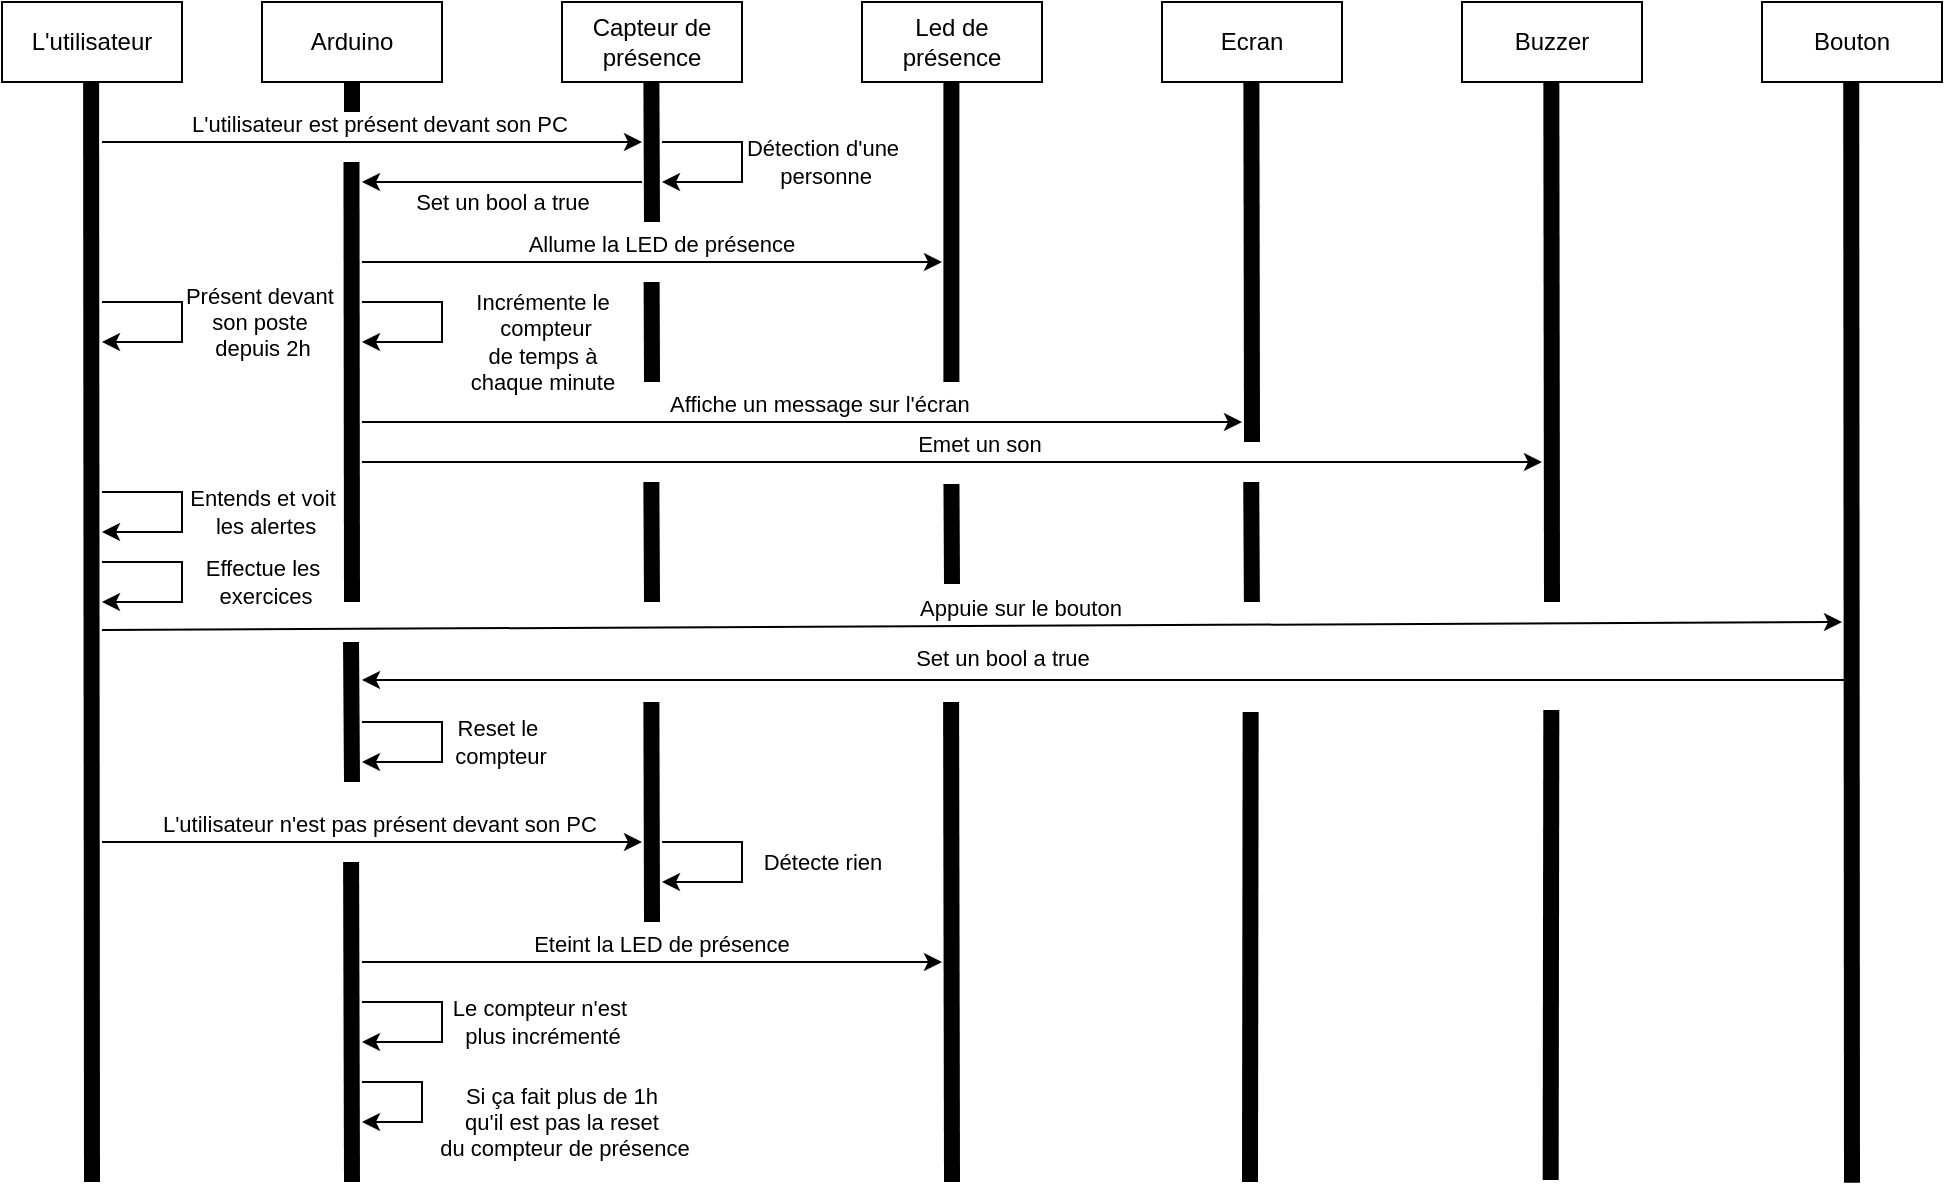 <mxfile version="24.2.2" type="device">
  <diagram name="Page-1" id="ehp1S7p48Pw-qOuWigHm">
    <mxGraphModel dx="339" dy="180" grid="1" gridSize="10" guides="1" tooltips="1" connect="1" arrows="1" fold="1" page="1" pageScale="1" pageWidth="827" pageHeight="1169" math="0" shadow="0">
      <root>
        <mxCell id="0" />
        <mxCell id="1" parent="0" />
        <mxCell id="cSHqTToQVPdy5prfZ8Ap-1" value="Arduino" style="rounded=0;whiteSpace=wrap;html=1;" vertex="1" parent="1">
          <mxGeometry x="170" y="50" width="90" height="40" as="geometry" />
        </mxCell>
        <mxCell id="cSHqTToQVPdy5prfZ8Ap-2" value="Capteur de présence" style="rounded=0;whiteSpace=wrap;html=1;" vertex="1" parent="1">
          <mxGeometry x="320" y="50" width="90" height="40" as="geometry" />
        </mxCell>
        <mxCell id="cSHqTToQVPdy5prfZ8Ap-3" value="Led de présence" style="rounded=0;whiteSpace=wrap;html=1;" vertex="1" parent="1">
          <mxGeometry x="470" y="50" width="90" height="40" as="geometry" />
        </mxCell>
        <mxCell id="cSHqTToQVPdy5prfZ8Ap-4" value="Ecran" style="rounded=0;whiteSpace=wrap;html=1;" vertex="1" parent="1">
          <mxGeometry x="620" y="50" width="90" height="40" as="geometry" />
        </mxCell>
        <mxCell id="cSHqTToQVPdy5prfZ8Ap-7" value="" style="endArrow=none;html=1;rounded=0;strokeWidth=8;entryX=0.5;entryY=1;entryDx=0;entryDy=0;" edge="1" parent="1" target="cSHqTToQVPdy5prfZ8Ap-1">
          <mxGeometry width="50" height="50" relative="1" as="geometry">
            <mxPoint x="215" y="110" as="sourcePoint" />
            <mxPoint x="430" y="120" as="targetPoint" />
          </mxGeometry>
        </mxCell>
        <mxCell id="cSHqTToQVPdy5prfZ8Ap-8" value="" style="endArrow=none;html=1;rounded=0;strokeWidth=8;entryX=0.5;entryY=1;entryDx=0;entryDy=0;" edge="1" parent="1">
          <mxGeometry width="50" height="50" relative="1" as="geometry">
            <mxPoint x="365" y="160" as="sourcePoint" />
            <mxPoint x="364.7" y="90" as="targetPoint" />
          </mxGeometry>
        </mxCell>
        <mxCell id="cSHqTToQVPdy5prfZ8Ap-9" value="" style="endArrow=none;html=1;rounded=0;strokeWidth=8;entryX=0.5;entryY=1;entryDx=0;entryDy=0;" edge="1" parent="1">
          <mxGeometry width="50" height="50" relative="1" as="geometry">
            <mxPoint x="514.7" y="240" as="sourcePoint" />
            <mxPoint x="514.7" y="90" as="targetPoint" />
          </mxGeometry>
        </mxCell>
        <mxCell id="cSHqTToQVPdy5prfZ8Ap-10" value="" style="endArrow=none;html=1;rounded=0;strokeWidth=8;entryX=0.5;entryY=1;entryDx=0;entryDy=0;" edge="1" parent="1">
          <mxGeometry width="50" height="50" relative="1" as="geometry">
            <mxPoint x="665" y="270" as="sourcePoint" />
            <mxPoint x="664.7" y="90" as="targetPoint" />
          </mxGeometry>
        </mxCell>
        <mxCell id="cSHqTToQVPdy5prfZ8Ap-12" value="" style="endArrow=classic;html=1;rounded=0;" edge="1" parent="1">
          <mxGeometry width="50" height="50" relative="1" as="geometry">
            <mxPoint x="90" y="120" as="sourcePoint" />
            <mxPoint x="360" y="120" as="targetPoint" />
          </mxGeometry>
        </mxCell>
        <mxCell id="cSHqTToQVPdy5prfZ8Ap-15" value="L&#39;utilisateur est présent devant son PC&amp;nbsp;" style="edgeLabel;html=1;align=center;verticalAlign=middle;resizable=0;points=[];" vertex="1" connectable="0" parent="cSHqTToQVPdy5prfZ8Ap-12">
          <mxGeometry x="0.064" y="3" relative="1" as="geometry">
            <mxPoint x="-4" y="-6" as="offset" />
          </mxGeometry>
        </mxCell>
        <mxCell id="cSHqTToQVPdy5prfZ8Ap-14" value="" style="endArrow=classic;html=1;rounded=0;" edge="1" parent="1">
          <mxGeometry width="50" height="50" relative="1" as="geometry">
            <mxPoint x="370" y="120" as="sourcePoint" />
            <mxPoint x="370" y="140" as="targetPoint" />
            <Array as="points">
              <mxPoint x="410" y="120" />
              <mxPoint x="410" y="140" />
            </Array>
          </mxGeometry>
        </mxCell>
        <mxCell id="cSHqTToQVPdy5prfZ8Ap-16" value="Détection d&#39;une&lt;div&gt;&amp;nbsp;personne&lt;/div&gt;" style="edgeLabel;html=1;align=center;verticalAlign=middle;resizable=0;points=[];" vertex="1" connectable="0" parent="cSHqTToQVPdy5prfZ8Ap-14">
          <mxGeometry x="-0.438" y="2" relative="1" as="geometry">
            <mxPoint x="52" y="12" as="offset" />
          </mxGeometry>
        </mxCell>
        <mxCell id="cSHqTToQVPdy5prfZ8Ap-17" value="" style="endArrow=classic;html=1;rounded=0;" edge="1" parent="1">
          <mxGeometry width="50" height="50" relative="1" as="geometry">
            <mxPoint x="360" y="140" as="sourcePoint" />
            <mxPoint x="220" y="140" as="targetPoint" />
          </mxGeometry>
        </mxCell>
        <mxCell id="cSHqTToQVPdy5prfZ8Ap-18" value="Set un bool a true" style="edgeLabel;html=1;align=center;verticalAlign=middle;resizable=0;points=[];" vertex="1" connectable="0" parent="cSHqTToQVPdy5prfZ8Ap-17">
          <mxGeometry x="-0.324" y="1" relative="1" as="geometry">
            <mxPoint x="-23" y="9" as="offset" />
          </mxGeometry>
        </mxCell>
        <mxCell id="cSHqTToQVPdy5prfZ8Ap-19" value="" style="endArrow=classic;html=1;rounded=0;" edge="1" parent="1">
          <mxGeometry width="50" height="50" relative="1" as="geometry">
            <mxPoint x="220" y="180" as="sourcePoint" />
            <mxPoint x="510" y="180" as="targetPoint" />
          </mxGeometry>
        </mxCell>
        <mxCell id="cSHqTToQVPdy5prfZ8Ap-20" value="Allume la LED de présence&amp;nbsp;" style="edgeLabel;html=1;align=center;verticalAlign=middle;resizable=0;points=[];" vertex="1" connectable="0" parent="cSHqTToQVPdy5prfZ8Ap-19">
          <mxGeometry x="0.064" y="3" relative="1" as="geometry">
            <mxPoint x="-4" y="-6" as="offset" />
          </mxGeometry>
        </mxCell>
        <mxCell id="cSHqTToQVPdy5prfZ8Ap-23" value="" style="endArrow=none;html=1;rounded=0;strokeWidth=8;entryX=0.5;entryY=1;entryDx=0;entryDy=0;" edge="1" parent="1">
          <mxGeometry width="50" height="50" relative="1" as="geometry">
            <mxPoint x="365" y="240" as="sourcePoint" />
            <mxPoint x="364.82" y="190" as="targetPoint" />
          </mxGeometry>
        </mxCell>
        <mxCell id="cSHqTToQVPdy5prfZ8Ap-41" value="L&#39;utilisateur" style="rounded=0;whiteSpace=wrap;html=1;" vertex="1" parent="1">
          <mxGeometry x="40" y="50" width="90" height="40" as="geometry" />
        </mxCell>
        <mxCell id="cSHqTToQVPdy5prfZ8Ap-42" value="" style="endArrow=none;html=1;rounded=0;strokeWidth=8;entryX=0.5;entryY=1;entryDx=0;entryDy=0;" edge="1" parent="1">
          <mxGeometry width="50" height="50" relative="1" as="geometry">
            <mxPoint x="85" y="640" as="sourcePoint" />
            <mxPoint x="84.55" y="90" as="targetPoint" />
          </mxGeometry>
        </mxCell>
        <mxCell id="cSHqTToQVPdy5prfZ8Ap-44" value="" style="endArrow=none;html=1;rounded=0;strokeWidth=8;entryX=0.5;entryY=1;entryDx=0;entryDy=0;" edge="1" parent="1">
          <mxGeometry width="50" height="50" relative="1" as="geometry">
            <mxPoint x="215" y="350" as="sourcePoint" />
            <mxPoint x="214.74" y="130" as="targetPoint" />
          </mxGeometry>
        </mxCell>
        <mxCell id="cSHqTToQVPdy5prfZ8Ap-47" value="" style="endArrow=classic;html=1;rounded=0;" edge="1" parent="1">
          <mxGeometry width="50" height="50" relative="1" as="geometry">
            <mxPoint x="90" y="200" as="sourcePoint" />
            <mxPoint x="90" y="220" as="targetPoint" />
            <Array as="points">
              <mxPoint x="130" y="200" />
              <mxPoint x="130" y="220" />
            </Array>
          </mxGeometry>
        </mxCell>
        <mxCell id="cSHqTToQVPdy5prfZ8Ap-48" value="Présent devant&amp;nbsp;&lt;div&gt;son poste&amp;nbsp;&lt;div&gt;depuis 2h&lt;/div&gt;&lt;/div&gt;" style="edgeLabel;html=1;align=center;verticalAlign=middle;resizable=0;points=[];" vertex="1" connectable="0" parent="cSHqTToQVPdy5prfZ8Ap-47">
          <mxGeometry x="-0.438" y="2" relative="1" as="geometry">
            <mxPoint x="52" y="12" as="offset" />
          </mxGeometry>
        </mxCell>
        <mxCell id="cSHqTToQVPdy5prfZ8Ap-51" value="" style="endArrow=classic;html=1;rounded=0;" edge="1" parent="1">
          <mxGeometry width="50" height="50" relative="1" as="geometry">
            <mxPoint x="220" y="200" as="sourcePoint" />
            <mxPoint x="220" y="220" as="targetPoint" />
            <Array as="points">
              <mxPoint x="260" y="200" />
              <mxPoint x="260" y="220" />
            </Array>
          </mxGeometry>
        </mxCell>
        <mxCell id="cSHqTToQVPdy5prfZ8Ap-52" value="Incrémente le&lt;div&gt;&amp;nbsp;compteur&lt;div&gt;&amp;nbsp;de temps à&amp;nbsp;&lt;/div&gt;&lt;div&gt;chaque minute&lt;/div&gt;&lt;/div&gt;" style="edgeLabel;html=1;align=center;verticalAlign=middle;resizable=0;points=[];" vertex="1" connectable="0" parent="cSHqTToQVPdy5prfZ8Ap-51">
          <mxGeometry x="-0.438" y="2" relative="1" as="geometry">
            <mxPoint x="62" y="22" as="offset" />
          </mxGeometry>
        </mxCell>
        <mxCell id="cSHqTToQVPdy5prfZ8Ap-55" value="Buzzer" style="rounded=0;whiteSpace=wrap;html=1;" vertex="1" parent="1">
          <mxGeometry x="770" y="50" width="90" height="40" as="geometry" />
        </mxCell>
        <mxCell id="cSHqTToQVPdy5prfZ8Ap-56" value="" style="endArrow=none;html=1;rounded=0;strokeWidth=8;entryX=0.5;entryY=1;entryDx=0;entryDy=0;" edge="1" parent="1">
          <mxGeometry width="50" height="50" relative="1" as="geometry">
            <mxPoint x="815" y="350" as="sourcePoint" />
            <mxPoint x="814.67" y="90" as="targetPoint" />
          </mxGeometry>
        </mxCell>
        <mxCell id="cSHqTToQVPdy5prfZ8Ap-59" value="" style="endArrow=classic;html=1;rounded=0;" edge="1" parent="1">
          <mxGeometry width="50" height="50" relative="1" as="geometry">
            <mxPoint x="220" y="260" as="sourcePoint" />
            <mxPoint x="660" y="260" as="targetPoint" />
          </mxGeometry>
        </mxCell>
        <mxCell id="cSHqTToQVPdy5prfZ8Ap-60" value="Affiche un message sur l&#39;écran&amp;nbsp;" style="edgeLabel;html=1;align=center;verticalAlign=middle;resizable=0;points=[];" vertex="1" connectable="0" parent="cSHqTToQVPdy5prfZ8Ap-59">
          <mxGeometry x="0.064" y="3" relative="1" as="geometry">
            <mxPoint x="-4" y="-6" as="offset" />
          </mxGeometry>
        </mxCell>
        <mxCell id="cSHqTToQVPdy5prfZ8Ap-61" value="" style="endArrow=classic;html=1;rounded=0;" edge="1" parent="1">
          <mxGeometry width="50" height="50" relative="1" as="geometry">
            <mxPoint x="220" y="280" as="sourcePoint" />
            <mxPoint x="810" y="280" as="targetPoint" />
          </mxGeometry>
        </mxCell>
        <mxCell id="cSHqTToQVPdy5prfZ8Ap-62" value="Emet un son&amp;nbsp;" style="edgeLabel;html=1;align=center;verticalAlign=middle;resizable=0;points=[];" vertex="1" connectable="0" parent="cSHqTToQVPdy5prfZ8Ap-61">
          <mxGeometry x="0.064" y="3" relative="1" as="geometry">
            <mxPoint x="-4" y="-6" as="offset" />
          </mxGeometry>
        </mxCell>
        <mxCell id="cSHqTToQVPdy5prfZ8Ap-63" value="" style="endArrow=classic;html=1;rounded=0;" edge="1" parent="1">
          <mxGeometry width="50" height="50" relative="1" as="geometry">
            <mxPoint x="90" y="295" as="sourcePoint" />
            <mxPoint x="90" y="315" as="targetPoint" />
            <Array as="points">
              <mxPoint x="130" y="295" />
              <mxPoint x="130" y="315" />
            </Array>
          </mxGeometry>
        </mxCell>
        <mxCell id="cSHqTToQVPdy5prfZ8Ap-64" value="Entends et voit&lt;div&gt;&amp;nbsp;les alertes&lt;/div&gt;" style="edgeLabel;html=1;align=center;verticalAlign=middle;resizable=0;points=[];" vertex="1" connectable="0" parent="cSHqTToQVPdy5prfZ8Ap-63">
          <mxGeometry x="-0.438" y="2" relative="1" as="geometry">
            <mxPoint x="52" y="12" as="offset" />
          </mxGeometry>
        </mxCell>
        <mxCell id="cSHqTToQVPdy5prfZ8Ap-67" value="" style="endArrow=classic;html=1;rounded=0;" edge="1" parent="1">
          <mxGeometry width="50" height="50" relative="1" as="geometry">
            <mxPoint x="90" y="330" as="sourcePoint" />
            <mxPoint x="90" y="350" as="targetPoint" />
            <Array as="points">
              <mxPoint x="130" y="330" />
              <mxPoint x="130" y="350" />
            </Array>
          </mxGeometry>
        </mxCell>
        <mxCell id="cSHqTToQVPdy5prfZ8Ap-68" value="Effectue les&lt;div&gt;&amp;nbsp;exercices&lt;/div&gt;" style="edgeLabel;html=1;align=center;verticalAlign=middle;resizable=0;points=[];" vertex="1" connectable="0" parent="cSHqTToQVPdy5prfZ8Ap-67">
          <mxGeometry x="-0.438" y="2" relative="1" as="geometry">
            <mxPoint x="52" y="12" as="offset" />
          </mxGeometry>
        </mxCell>
        <mxCell id="cSHqTToQVPdy5prfZ8Ap-69" value="Bouton" style="rounded=0;whiteSpace=wrap;html=1;" vertex="1" parent="1">
          <mxGeometry x="920" y="50" width="90" height="40" as="geometry" />
        </mxCell>
        <mxCell id="cSHqTToQVPdy5prfZ8Ap-70" value="" style="endArrow=none;html=1;rounded=0;strokeWidth=8;entryX=0.5;entryY=1;entryDx=0;entryDy=0;" edge="1" parent="1">
          <mxGeometry width="50" height="50" relative="1" as="geometry">
            <mxPoint x="965" y="640.421" as="sourcePoint" />
            <mxPoint x="964.62" y="90" as="targetPoint" />
          </mxGeometry>
        </mxCell>
        <mxCell id="cSHqTToQVPdy5prfZ8Ap-71" value="" style="endArrow=classic;html=1;rounded=0;" edge="1" parent="1">
          <mxGeometry width="50" height="50" relative="1" as="geometry">
            <mxPoint x="90" y="364" as="sourcePoint" />
            <mxPoint x="960" y="360" as="targetPoint" />
          </mxGeometry>
        </mxCell>
        <mxCell id="cSHqTToQVPdy5prfZ8Ap-72" value="Appuie sur le bouton" style="edgeLabel;html=1;align=center;verticalAlign=middle;resizable=0;points=[];" vertex="1" connectable="0" parent="cSHqTToQVPdy5prfZ8Ap-71">
          <mxGeometry x="0.064" y="3" relative="1" as="geometry">
            <mxPoint x="-4" y="-6" as="offset" />
          </mxGeometry>
        </mxCell>
        <mxCell id="cSHqTToQVPdy5prfZ8Ap-73" value="" style="endArrow=none;html=1;rounded=0;strokeWidth=8;entryX=0.5;entryY=1;entryDx=0;entryDy=0;" edge="1" parent="1">
          <mxGeometry width="50" height="50" relative="1" as="geometry">
            <mxPoint x="365" y="350" as="sourcePoint" />
            <mxPoint x="364.68" y="290" as="targetPoint" />
          </mxGeometry>
        </mxCell>
        <mxCell id="cSHqTToQVPdy5prfZ8Ap-74" value="" style="endArrow=none;html=1;rounded=0;strokeWidth=8;entryX=0.5;entryY=1;entryDx=0;entryDy=0;" edge="1" parent="1">
          <mxGeometry width="50" height="50" relative="1" as="geometry">
            <mxPoint x="515" y="341" as="sourcePoint" />
            <mxPoint x="514.73" y="291" as="targetPoint" />
          </mxGeometry>
        </mxCell>
        <mxCell id="cSHqTToQVPdy5prfZ8Ap-76" value="" style="endArrow=none;html=1;rounded=0;strokeWidth=8;entryX=0.5;entryY=1;entryDx=0;entryDy=0;" edge="1" parent="1">
          <mxGeometry width="50" height="50" relative="1" as="geometry">
            <mxPoint x="664.94" y="350" as="sourcePoint" />
            <mxPoint x="664.62" y="290" as="targetPoint" />
          </mxGeometry>
        </mxCell>
        <mxCell id="cSHqTToQVPdy5prfZ8Ap-77" value="" style="endArrow=classic;html=1;rounded=0;" edge="1" parent="1">
          <mxGeometry width="50" height="50" relative="1" as="geometry">
            <mxPoint x="967" y="389" as="sourcePoint" />
            <mxPoint x="220" y="389" as="targetPoint" />
          </mxGeometry>
        </mxCell>
        <mxCell id="cSHqTToQVPdy5prfZ8Ap-80" value="Set un bool a true" style="edgeLabel;html=1;align=center;verticalAlign=middle;resizable=0;points=[];" vertex="1" connectable="0" parent="cSHqTToQVPdy5prfZ8Ap-77">
          <mxGeometry x="0.218" y="-3" relative="1" as="geometry">
            <mxPoint x="28" y="-8" as="offset" />
          </mxGeometry>
        </mxCell>
        <mxCell id="cSHqTToQVPdy5prfZ8Ap-79" value="" style="endArrow=none;html=1;rounded=0;strokeWidth=8;entryX=0.5;entryY=1;entryDx=0;entryDy=0;" edge="1" parent="1">
          <mxGeometry width="50" height="50" relative="1" as="geometry">
            <mxPoint x="215" y="440" as="sourcePoint" />
            <mxPoint x="214.52" y="370" as="targetPoint" />
          </mxGeometry>
        </mxCell>
        <mxCell id="cSHqTToQVPdy5prfZ8Ap-81" value="" style="endArrow=classic;html=1;rounded=0;" edge="1" parent="1">
          <mxGeometry width="50" height="50" relative="1" as="geometry">
            <mxPoint x="220" y="410" as="sourcePoint" />
            <mxPoint x="220" y="430" as="targetPoint" />
            <Array as="points">
              <mxPoint x="260" y="410" />
              <mxPoint x="260" y="430" />
            </Array>
          </mxGeometry>
        </mxCell>
        <mxCell id="cSHqTToQVPdy5prfZ8Ap-82" value="Reset le&amp;nbsp;&lt;div&gt;compteur&lt;/div&gt;" style="edgeLabel;html=1;align=center;verticalAlign=middle;resizable=0;points=[];" vertex="1" connectable="0" parent="cSHqTToQVPdy5prfZ8Ap-81">
          <mxGeometry x="-0.438" y="2" relative="1" as="geometry">
            <mxPoint x="41" y="12" as="offset" />
          </mxGeometry>
        </mxCell>
        <mxCell id="cSHqTToQVPdy5prfZ8Ap-83" value="" style="endArrow=classic;html=1;rounded=0;" edge="1" parent="1">
          <mxGeometry width="50" height="50" relative="1" as="geometry">
            <mxPoint x="90" y="470" as="sourcePoint" />
            <mxPoint x="360" y="470" as="targetPoint" />
          </mxGeometry>
        </mxCell>
        <mxCell id="cSHqTToQVPdy5prfZ8Ap-84" value="L&#39;utilisateur n&#39;est pas présent devant son PC&amp;nbsp;" style="edgeLabel;html=1;align=center;verticalAlign=middle;resizable=0;points=[];" vertex="1" connectable="0" parent="cSHqTToQVPdy5prfZ8Ap-83">
          <mxGeometry x="0.064" y="3" relative="1" as="geometry">
            <mxPoint x="-4" y="-6" as="offset" />
          </mxGeometry>
        </mxCell>
        <mxCell id="cSHqTToQVPdy5prfZ8Ap-90" value="" style="endArrow=none;html=1;rounded=0;strokeWidth=8;entryX=0.5;entryY=1;entryDx=0;entryDy=0;" edge="1" parent="1">
          <mxGeometry width="50" height="50" relative="1" as="geometry">
            <mxPoint x="365" y="510" as="sourcePoint" />
            <mxPoint x="364.7" y="400" as="targetPoint" />
          </mxGeometry>
        </mxCell>
        <mxCell id="cSHqTToQVPdy5prfZ8Ap-91" value="" style="endArrow=classic;html=1;rounded=0;" edge="1" parent="1">
          <mxGeometry width="50" height="50" relative="1" as="geometry">
            <mxPoint x="370" y="470" as="sourcePoint" />
            <mxPoint x="370" y="490" as="targetPoint" />
            <Array as="points">
              <mxPoint x="410" y="470" />
              <mxPoint x="410" y="490" />
            </Array>
          </mxGeometry>
        </mxCell>
        <mxCell id="cSHqTToQVPdy5prfZ8Ap-92" value="Détecte rien" style="edgeLabel;html=1;align=center;verticalAlign=middle;resizable=0;points=[];" vertex="1" connectable="0" parent="cSHqTToQVPdy5prfZ8Ap-91">
          <mxGeometry x="-0.438" y="2" relative="1" as="geometry">
            <mxPoint x="52" y="12" as="offset" />
          </mxGeometry>
        </mxCell>
        <mxCell id="cSHqTToQVPdy5prfZ8Ap-93" value="" style="endArrow=none;html=1;rounded=0;strokeWidth=8;entryX=0.5;entryY=1;entryDx=0;entryDy=0;" edge="1" parent="1">
          <mxGeometry width="50" height="50" relative="1" as="geometry">
            <mxPoint x="515" y="640" as="sourcePoint" />
            <mxPoint x="514.55" y="400" as="targetPoint" />
          </mxGeometry>
        </mxCell>
        <mxCell id="cSHqTToQVPdy5prfZ8Ap-94" value="" style="endArrow=classic;html=1;rounded=0;" edge="1" parent="1">
          <mxGeometry width="50" height="50" relative="1" as="geometry">
            <mxPoint x="220" y="530" as="sourcePoint" />
            <mxPoint x="510" y="530" as="targetPoint" />
          </mxGeometry>
        </mxCell>
        <mxCell id="cSHqTToQVPdy5prfZ8Ap-95" value="Eteint la LED de présence&amp;nbsp;" style="edgeLabel;html=1;align=center;verticalAlign=middle;resizable=0;points=[];" vertex="1" connectable="0" parent="cSHqTToQVPdy5prfZ8Ap-94">
          <mxGeometry x="0.064" y="3" relative="1" as="geometry">
            <mxPoint x="-4" y="-6" as="offset" />
          </mxGeometry>
        </mxCell>
        <mxCell id="cSHqTToQVPdy5prfZ8Ap-96" value="" style="endArrow=none;html=1;rounded=0;strokeWidth=8;entryX=0.5;entryY=1;entryDx=0;entryDy=0;" edge="1" parent="1">
          <mxGeometry width="50" height="50" relative="1" as="geometry">
            <mxPoint x="215" y="640" as="sourcePoint" />
            <mxPoint x="214.55" y="480" as="targetPoint" />
          </mxGeometry>
        </mxCell>
        <mxCell id="cSHqTToQVPdy5prfZ8Ap-97" value="" style="endArrow=classic;html=1;rounded=0;" edge="1" parent="1">
          <mxGeometry width="50" height="50" relative="1" as="geometry">
            <mxPoint x="220" y="550" as="sourcePoint" />
            <mxPoint x="220" y="570" as="targetPoint" />
            <Array as="points">
              <mxPoint x="260" y="550" />
              <mxPoint x="260" y="570" />
            </Array>
          </mxGeometry>
        </mxCell>
        <mxCell id="cSHqTToQVPdy5prfZ8Ap-98" value="Le compteur n&#39;est&amp;nbsp;&lt;div&gt;plus incrémenté&lt;/div&gt;" style="edgeLabel;html=1;align=center;verticalAlign=middle;resizable=0;points=[];" vertex="1" connectable="0" parent="cSHqTToQVPdy5prfZ8Ap-97">
          <mxGeometry x="-0.438" y="2" relative="1" as="geometry">
            <mxPoint x="62" y="12" as="offset" />
          </mxGeometry>
        </mxCell>
        <mxCell id="cSHqTToQVPdy5prfZ8Ap-99" value="" style="endArrow=none;html=1;rounded=0;strokeWidth=8;entryX=0.5;entryY=1;entryDx=0;entryDy=0;" edge="1" parent="1">
          <mxGeometry width="50" height="50" relative="1" as="geometry">
            <mxPoint x="664" y="640" as="sourcePoint" />
            <mxPoint x="664.33" y="405" as="targetPoint" />
          </mxGeometry>
        </mxCell>
        <mxCell id="cSHqTToQVPdy5prfZ8Ap-101" value="" style="endArrow=none;html=1;rounded=0;strokeWidth=8;entryX=0.5;entryY=1;entryDx=0;entryDy=0;" edge="1" parent="1">
          <mxGeometry width="50" height="50" relative="1" as="geometry">
            <mxPoint x="814.33" y="639" as="sourcePoint" />
            <mxPoint x="814.66" y="404" as="targetPoint" />
          </mxGeometry>
        </mxCell>
        <mxCell id="cSHqTToQVPdy5prfZ8Ap-103" value="" style="endArrow=classic;html=1;rounded=0;" edge="1" parent="1">
          <mxGeometry width="50" height="50" relative="1" as="geometry">
            <mxPoint x="220" y="590" as="sourcePoint" />
            <mxPoint x="220" y="610" as="targetPoint" />
            <Array as="points">
              <mxPoint x="250" y="590" />
              <mxPoint x="250" y="610" />
            </Array>
          </mxGeometry>
        </mxCell>
        <mxCell id="cSHqTToQVPdy5prfZ8Ap-104" value="Si ça fait plus de 1h&amp;nbsp;&lt;div&gt;qu&#39;il est pas la reset&amp;nbsp;&lt;/div&gt;&lt;div&gt;du compteur de présence&lt;/div&gt;" style="edgeLabel;html=1;align=center;verticalAlign=middle;resizable=0;points=[];" vertex="1" connectable="0" parent="cSHqTToQVPdy5prfZ8Ap-103">
          <mxGeometry x="-0.438" y="2" relative="1" as="geometry">
            <mxPoint x="78" y="22" as="offset" />
          </mxGeometry>
        </mxCell>
      </root>
    </mxGraphModel>
  </diagram>
</mxfile>
